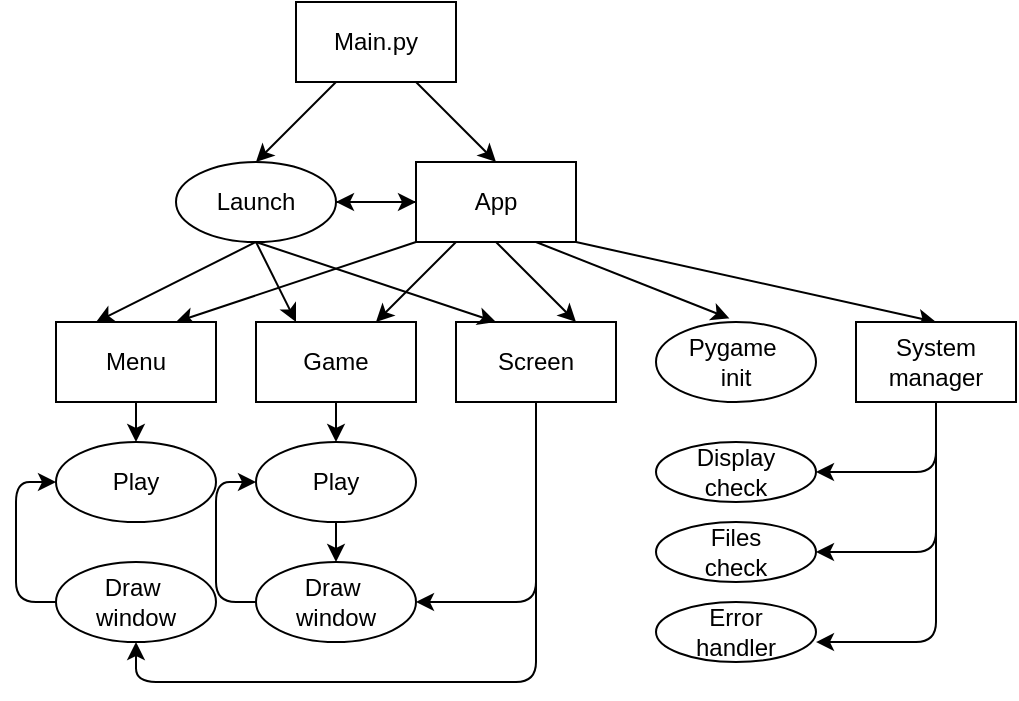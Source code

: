 <mxfile>
    <diagram id="AacS_SN5GWwLze15Iv2z" name="Страница 1">
        <mxGraphModel dx="1262" dy="724" grid="1" gridSize="10" guides="1" tooltips="1" connect="1" arrows="1" fold="1" page="1" pageScale="1" pageWidth="827" pageHeight="1169" math="0" shadow="0">
            <root>
                <mxCell id="0"/>
                <mxCell id="1" parent="0"/>
                <mxCell id="19" style="edgeStyle=none;html=1;exitX=0.75;exitY=1;exitDx=0;exitDy=0;entryX=0.5;entryY=0;entryDx=0;entryDy=0;" edge="1" parent="1" source="15" target="21">
                    <mxGeometry relative="1" as="geometry">
                        <mxPoint x="80.143" y="120" as="targetPoint"/>
                    </mxGeometry>
                </mxCell>
                <mxCell id="33" style="edgeStyle=none;html=1;exitX=0.25;exitY=1;exitDx=0;exitDy=0;entryX=0.5;entryY=0;entryDx=0;entryDy=0;" edge="1" parent="1" source="15" target="32">
                    <mxGeometry relative="1" as="geometry">
                        <Array as="points"/>
                    </mxGeometry>
                </mxCell>
                <mxCell id="15" value="Main.py" style="whiteSpace=wrap;html=1;" vertex="1" parent="1">
                    <mxGeometry x="160" y="40" width="80" height="40" as="geometry"/>
                </mxCell>
                <mxCell id="23" value="" style="edgeStyle=none;html=1;exitX=0;exitY=1;exitDx=0;exitDy=0;entryX=0.75;entryY=0;entryDx=0;entryDy=0;" edge="1" parent="1" source="21" target="22">
                    <mxGeometry relative="1" as="geometry"/>
                </mxCell>
                <mxCell id="25" style="edgeStyle=none;html=1;exitX=0.25;exitY=1;exitDx=0;exitDy=0;entryX=0.75;entryY=0;entryDx=0;entryDy=0;" edge="1" parent="1" source="21" target="26">
                    <mxGeometry relative="1" as="geometry">
                        <mxPoint x="160" y="200" as="targetPoint"/>
                        <Array as="points"/>
                    </mxGeometry>
                </mxCell>
                <mxCell id="27" style="edgeStyle=none;html=1;exitX=0.75;exitY=1;exitDx=0;exitDy=0;entryX=0.459;entryY=-0.045;entryDx=0;entryDy=0;entryPerimeter=0;" edge="1" parent="1" source="21" target="28">
                    <mxGeometry relative="1" as="geometry">
                        <mxPoint x="280" y="200" as="targetPoint"/>
                        <Array as="points"/>
                    </mxGeometry>
                </mxCell>
                <mxCell id="30" style="edgeStyle=none;html=1;exitX=0.5;exitY=1;exitDx=0;exitDy=0;entryX=0.75;entryY=0;entryDx=0;entryDy=0;" edge="1" parent="1" source="21" target="29">
                    <mxGeometry relative="1" as="geometry"/>
                </mxCell>
                <mxCell id="36" style="edgeStyle=none;html=1;exitX=1;exitY=1;exitDx=0;exitDy=0;entryX=0.5;entryY=0;entryDx=0;entryDy=0;" edge="1" parent="1" source="21" target="35">
                    <mxGeometry relative="1" as="geometry"/>
                </mxCell>
                <mxCell id="21" value="App" style="whiteSpace=wrap;html=1;" vertex="1" parent="1">
                    <mxGeometry x="220" y="120" width="80" height="40" as="geometry"/>
                </mxCell>
                <mxCell id="51" style="edgeStyle=none;html=1;exitX=0.5;exitY=1;exitDx=0;exitDy=0;entryX=0.5;entryY=0;entryDx=0;entryDy=0;" edge="1" parent="1" source="22" target="47">
                    <mxGeometry relative="1" as="geometry"/>
                </mxCell>
                <mxCell id="22" value="Menu&lt;br&gt;" style="whiteSpace=wrap;html=1;" vertex="1" parent="1">
                    <mxGeometry x="40" y="200" width="80" height="40" as="geometry"/>
                </mxCell>
                <mxCell id="42" style="edgeStyle=none;html=1;exitX=0.5;exitY=1;exitDx=0;exitDy=0;entryX=0.5;entryY=0;entryDx=0;entryDy=0;" edge="1" parent="1" source="26" target="41">
                    <mxGeometry relative="1" as="geometry"/>
                </mxCell>
                <mxCell id="26" value="Game&lt;br&gt;" style="whiteSpace=wrap;html=1;" vertex="1" parent="1">
                    <mxGeometry x="140" y="200" width="80" height="40" as="geometry"/>
                </mxCell>
                <mxCell id="28" value="Pygame&amp;nbsp;&lt;br&gt;init&lt;br&gt;" style="ellipse;whiteSpace=wrap;html=1;" vertex="1" parent="1">
                    <mxGeometry x="340" y="200" width="80" height="40" as="geometry"/>
                </mxCell>
                <mxCell id="45" style="edgeStyle=none;html=1;exitX=0.5;exitY=1;exitDx=0;exitDy=0;entryX=1;entryY=0.5;entryDx=0;entryDy=0;" edge="1" parent="1" source="29" target="43">
                    <mxGeometry relative="1" as="geometry">
                        <Array as="points">
                            <mxPoint x="280" y="340"/>
                        </Array>
                    </mxGeometry>
                </mxCell>
                <mxCell id="49" style="edgeStyle=none;html=1;exitX=0.5;exitY=1;exitDx=0;exitDy=0;entryX=0.5;entryY=1;entryDx=0;entryDy=0;" edge="1" parent="1" source="29" target="48">
                    <mxGeometry relative="1" as="geometry">
                        <Array as="points">
                            <mxPoint x="280" y="380"/>
                            <mxPoint x="80" y="380"/>
                        </Array>
                    </mxGeometry>
                </mxCell>
                <mxCell id="29" value="Screen&lt;br&gt;" style="whiteSpace=wrap;html=1;" vertex="1" parent="1">
                    <mxGeometry x="240" y="200" width="80" height="40" as="geometry"/>
                </mxCell>
                <mxCell id="34" style="html=1;exitX=0;exitY=0.5;exitDx=0;exitDy=0;entryX=1;entryY=0.5;entryDx=0;entryDy=0;" edge="1" parent="1" source="21" target="32">
                    <mxGeometry relative="1" as="geometry">
                        <mxPoint x="200" y="120" as="targetPoint"/>
                    </mxGeometry>
                </mxCell>
                <mxCell id="37" style="edgeStyle=none;html=1;exitX=1;exitY=0.5;exitDx=0;exitDy=0;" edge="1" parent="1" source="32">
                    <mxGeometry relative="1" as="geometry">
                        <mxPoint x="220" y="140" as="targetPoint"/>
                    </mxGeometry>
                </mxCell>
                <mxCell id="38" style="edgeStyle=none;html=1;exitX=0.5;exitY=1;exitDx=0;exitDy=0;entryX=0.25;entryY=0;entryDx=0;entryDy=0;" edge="1" parent="1" source="32" target="22">
                    <mxGeometry relative="1" as="geometry"/>
                </mxCell>
                <mxCell id="39" style="edgeStyle=none;html=1;exitX=0.5;exitY=1;exitDx=0;exitDy=0;entryX=0.25;entryY=0;entryDx=0;entryDy=0;" edge="1" parent="1" source="32" target="26">
                    <mxGeometry relative="1" as="geometry"/>
                </mxCell>
                <mxCell id="40" style="edgeStyle=none;html=1;exitX=0.5;exitY=1;exitDx=0;exitDy=0;entryX=0.25;entryY=0;entryDx=0;entryDy=0;" edge="1" parent="1" source="32" target="29">
                    <mxGeometry relative="1" as="geometry"/>
                </mxCell>
                <mxCell id="32" value="Launch&lt;br&gt;" style="ellipse;whiteSpace=wrap;html=1;" vertex="1" parent="1">
                    <mxGeometry x="100" y="120" width="80" height="40" as="geometry"/>
                </mxCell>
                <mxCell id="53" style="edgeStyle=none;html=1;exitX=0.5;exitY=1;exitDx=0;exitDy=0;entryX=1;entryY=0.5;entryDx=0;entryDy=0;" edge="1" parent="1" source="35" target="52">
                    <mxGeometry relative="1" as="geometry">
                        <Array as="points">
                            <mxPoint x="480" y="275"/>
                        </Array>
                    </mxGeometry>
                </mxCell>
                <mxCell id="55" style="edgeStyle=none;html=1;exitX=0.5;exitY=1;exitDx=0;exitDy=0;entryX=1;entryY=0.5;entryDx=0;entryDy=0;" edge="1" parent="1" source="35" target="54">
                    <mxGeometry relative="1" as="geometry">
                        <Array as="points">
                            <mxPoint x="480" y="315"/>
                        </Array>
                    </mxGeometry>
                </mxCell>
                <mxCell id="57" style="edgeStyle=none;html=1;exitX=0.5;exitY=1;exitDx=0;exitDy=0;entryX=1;entryY=0.667;entryDx=0;entryDy=0;entryPerimeter=0;" edge="1" parent="1" source="35" target="56">
                    <mxGeometry relative="1" as="geometry">
                        <Array as="points">
                            <mxPoint x="480" y="360"/>
                        </Array>
                    </mxGeometry>
                </mxCell>
                <mxCell id="35" value="System manager" style="whiteSpace=wrap;html=1;" vertex="1" parent="1">
                    <mxGeometry x="440" y="200" width="80" height="40" as="geometry"/>
                </mxCell>
                <mxCell id="44" style="edgeStyle=none;html=1;exitX=0.5;exitY=1;exitDx=0;exitDy=0;entryX=0.5;entryY=0;entryDx=0;entryDy=0;" edge="1" parent="1" source="41" target="43">
                    <mxGeometry relative="1" as="geometry"/>
                </mxCell>
                <mxCell id="41" value="Play&lt;br&gt;" style="ellipse;whiteSpace=wrap;html=1;" vertex="1" parent="1">
                    <mxGeometry x="140" y="260" width="80" height="40" as="geometry"/>
                </mxCell>
                <mxCell id="46" style="edgeStyle=none;html=1;exitX=0;exitY=0.5;exitDx=0;exitDy=0;entryX=0;entryY=0.5;entryDx=0;entryDy=0;" edge="1" parent="1" source="43" target="41">
                    <mxGeometry relative="1" as="geometry">
                        <Array as="points">
                            <mxPoint x="120" y="340"/>
                            <mxPoint x="120" y="280"/>
                        </Array>
                    </mxGeometry>
                </mxCell>
                <mxCell id="43" value="Draw&amp;nbsp;&lt;br&gt;window&lt;br&gt;" style="ellipse;whiteSpace=wrap;html=1;" vertex="1" parent="1">
                    <mxGeometry x="140" y="320" width="80" height="40" as="geometry"/>
                </mxCell>
                <mxCell id="47" value="Play&lt;br&gt;" style="ellipse;whiteSpace=wrap;html=1;" vertex="1" parent="1">
                    <mxGeometry x="40" y="260" width="80" height="40" as="geometry"/>
                </mxCell>
                <mxCell id="50" style="edgeStyle=none;html=1;exitX=0;exitY=0.5;exitDx=0;exitDy=0;entryX=0;entryY=0.5;entryDx=0;entryDy=0;" edge="1" parent="1" source="48" target="47">
                    <mxGeometry relative="1" as="geometry">
                        <Array as="points">
                            <mxPoint x="20" y="340"/>
                            <mxPoint x="20" y="280"/>
                        </Array>
                    </mxGeometry>
                </mxCell>
                <mxCell id="48" value="Draw&amp;nbsp;&lt;br&gt;window&lt;br&gt;" style="ellipse;whiteSpace=wrap;html=1;" vertex="1" parent="1">
                    <mxGeometry x="40" y="320" width="80" height="40" as="geometry"/>
                </mxCell>
                <mxCell id="52" value="Display&lt;br&gt;check&lt;br&gt;" style="ellipse;whiteSpace=wrap;html=1;" vertex="1" parent="1">
                    <mxGeometry x="340" y="260" width="80" height="30" as="geometry"/>
                </mxCell>
                <mxCell id="54" value="Files&lt;br&gt;check" style="ellipse;whiteSpace=wrap;html=1;" vertex="1" parent="1">
                    <mxGeometry x="340" y="300" width="80" height="30" as="geometry"/>
                </mxCell>
                <mxCell id="56" value="Error&lt;br&gt;handler&lt;br&gt;" style="ellipse;whiteSpace=wrap;html=1;" vertex="1" parent="1">
                    <mxGeometry x="340" y="340" width="80" height="30" as="geometry"/>
                </mxCell>
            </root>
        </mxGraphModel>
    </diagram>
</mxfile>